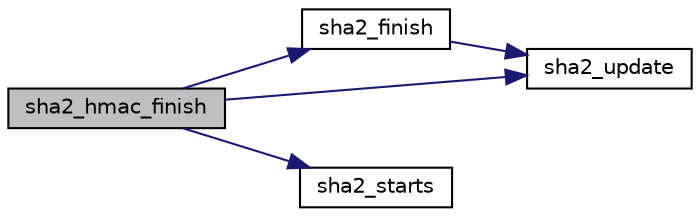 digraph "sha2_hmac_finish"
{
 // INTERACTIVE_SVG=YES
  edge [fontname="Helvetica",fontsize="10",labelfontname="Helvetica",labelfontsize="10"];
  node [fontname="Helvetica",fontsize="10",shape=record];
  rankdir="LR";
  Node1 [label="sha2_hmac_finish",height=0.2,width=0.4,color="black", fillcolor="grey75", style="filled", fontcolor="black"];
  Node1 -> Node2 [color="midnightblue",fontsize="10",style="solid"];
  Node2 [label="sha2_finish",height=0.2,width=0.4,color="black", fillcolor="white", style="filled",URL="$db/d4d/sha2_8h.html#a4dbd38a93b5b61c637a8a29dd0e850f0",tooltip="SHA-256 final digest. "];
  Node2 -> Node3 [color="midnightblue",fontsize="10",style="solid"];
  Node3 [label="sha2_update",height=0.2,width=0.4,color="black", fillcolor="white", style="filled",URL="$db/d4d/sha2_8h.html#abe89ecad33cb50bfa16c0dbd62adbb52",tooltip="SHA-256 process buffer. "];
  Node1 -> Node4 [color="midnightblue",fontsize="10",style="solid"];
  Node4 [label="sha2_starts",height=0.2,width=0.4,color="black", fillcolor="white", style="filled",URL="$db/d4d/sha2_8h.html#ae01444aa81c862eb74f0545b8d05371a",tooltip="SHA-256 context setup. "];
  Node1 -> Node3 [color="midnightblue",fontsize="10",style="solid"];
}
